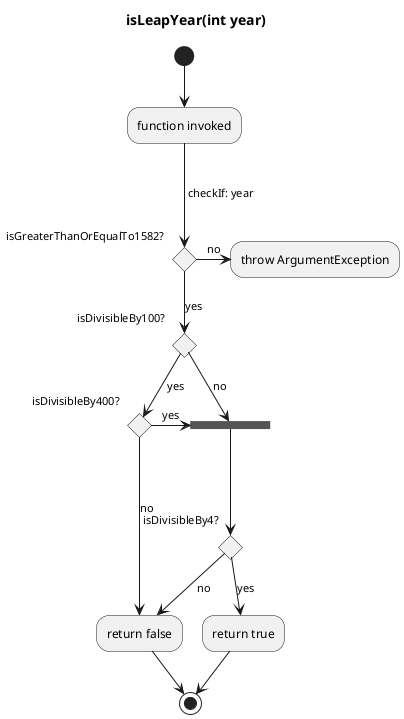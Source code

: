 @startuml isLeapYear
  title isLeapYear(int year)
  (*) --> "function invoked"
  ---> [ checkIf: year] if "isGreaterThanOrEqualTo1582?" then
    --> [yes] if "isDivisibleBy100?" then
        --> [yes] if "isDivisibleBy400?" then
          -> [yes] ===A1===
          else
            ----> [no] "return false"
          endif
        else
          --> [no] ===A1===
            --> if "\nisDivisibleBy4?" then
            --> [yes] "return true"
            --> (*)
            else
              --> [no] "return false"
              --> (*)
            endif
        endif
  else
    -> [no] "throw ArgumentException"
  endif
@enduml

